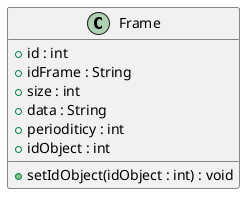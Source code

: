 @startuml

class Frame
{
    + id : int
    + idFrame : String
    + size : int
    + data : String
    + perioditicy : int
    + idObject : int
    + setIdObject(idObject : int) : void
}

@enduml